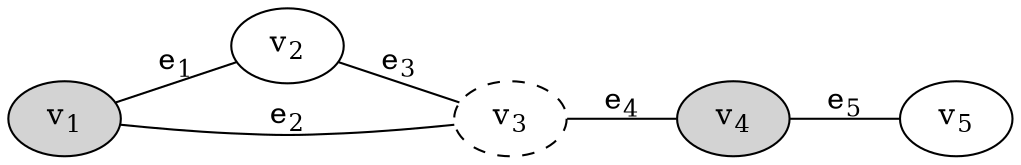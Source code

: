 graph cttd { 
graph [rankdir=LR];

"v1" [label=<v<SUB>1</SUB>>,style=filled];
"v2" [label=<v<SUB>2</SUB>>];
"v3" [label=<v<SUB>3</SUB>>,style=dashed];
"v4" [label=<v<SUB>4</SUB>>,style=filled];
"v5" [label=<v<SUB>5</SUB>>];

"v1" -- "v2" [label=<e<SUB>1</SUB>>];
"v1" -- "v3" [label=<e<SUB>2</SUB>>];
"v2" -- "v3" [label=<e<SUB>3</SUB>>];
"v3" -- "v4" [label=<e<SUB>4</SUB>>];
"v4" -- "v5" [label=<e<SUB>5</SUB>>];
}
